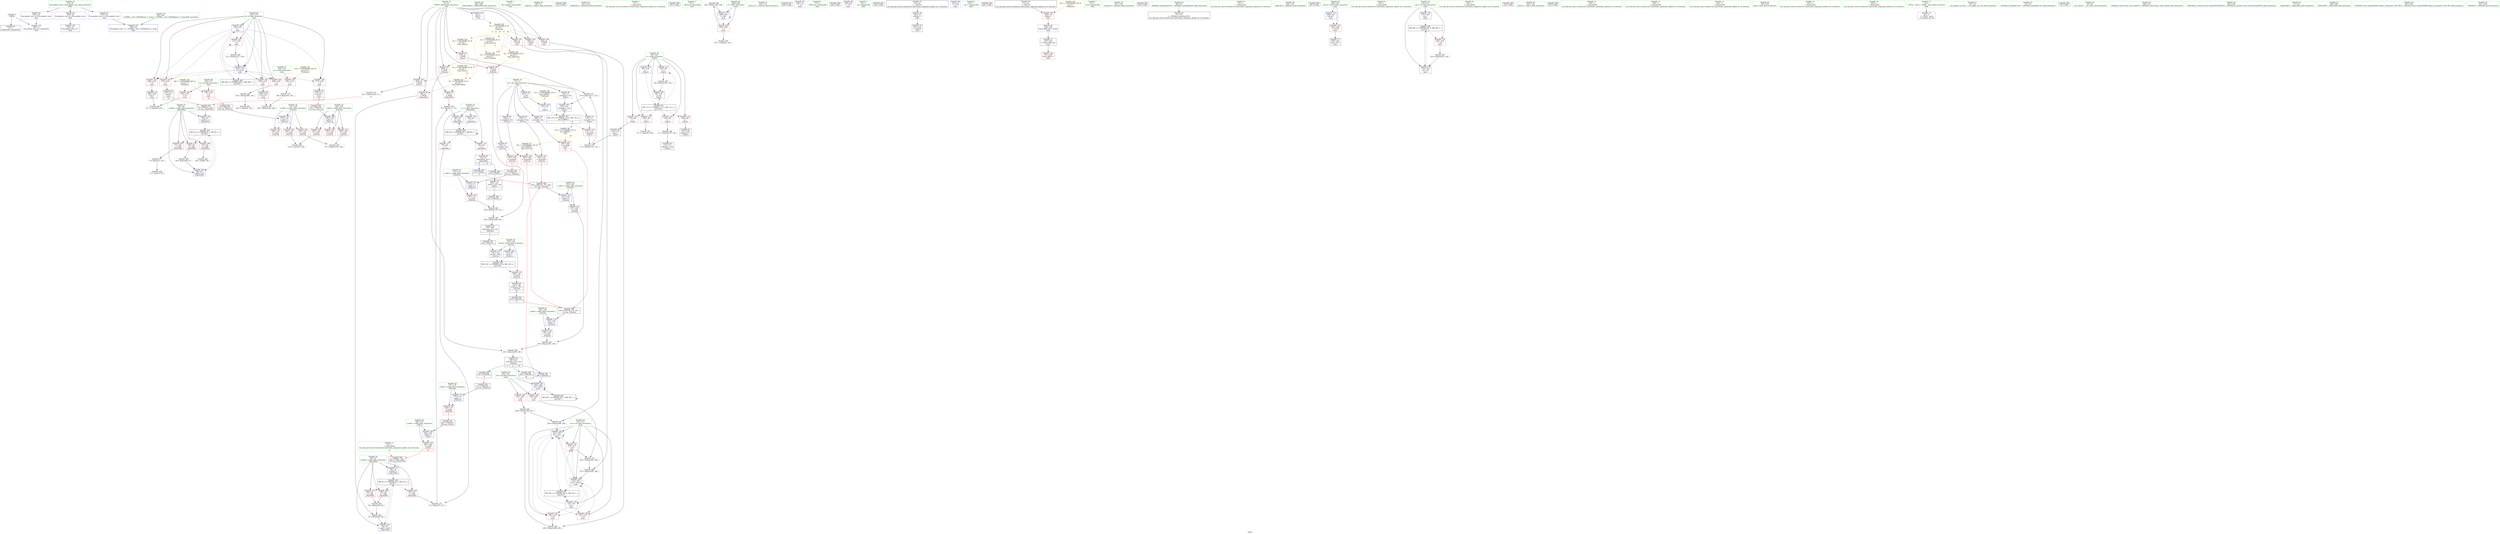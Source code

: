 digraph "SVFG" {
	label="SVFG";

	Node0x564c40348570 [shape=record,color=grey,label="{NodeID: 0\nNullPtr}"];
	Node0x564c40348570 -> Node0x564c40369c20[style=solid];
	Node0x564c40348570 -> Node0x564c4036fc20[style=solid];
	Node0x564c4036d6e0 [shape=record,color=grey,label="{NodeID: 277\n72 = Binary(71, 65, )\n}"];
	Node0x564c4036d6e0 -> Node0x564c4037a120[style=solid];
	Node0x564c40368cf0 [shape=record,color=red,label="{NodeID: 111\n75\<--60\n\<--y\n_Z4powMxx\n}"];
	Node0x564c40368cf0 -> Node0x564c4036d3e0[style=solid];
	Node0x564c40366f60 [shape=record,color=green,label="{NodeID: 28\n60\<--61\ny\<--y_field_insensitive\n_Z4powMxx\n}"];
	Node0x564c40366f60 -> Node0x564c40368cf0[style=solid];
	Node0x564c40366f60 -> Node0x564c40368dc0[style=solid];
	Node0x564c40366f60 -> Node0x564c4036fec0[style=solid];
	Node0x564c40366f60 -> Node0x564c4036ff90[style=solid];
	Node0x564c40371a90 [shape=record,color=black,label="{NodeID: 388\n181 = PHI(344, )\n}"];
	Node0x564c40371a90 -> Node0x564c403796a0[style=solid];
	Node0x564c4036edc0 [shape=record,color=red,label="{NodeID: 139\n281\<--214\n\<--n\nmain\n}"];
	Node0x564c4036edc0 -> Node0x564c4036cf60[style=solid];
	Node0x564c40369850 [shape=record,color=green,label="{NodeID: 56\n263\<--264\n_ZNSirsERx\<--_ZNSirsERx_field_insensitive\n}"];
	Node0x564c40370540 [shape=record,color=blue,label="{NodeID: 167\n137\<--133\nn.addr\<--n\n_Z3nCrxx\n}"];
	Node0x564c40370540 -> Node0x564c4036de50[style=dashed];
	Node0x564c40370540 -> Node0x564c4036df20[style=dashed];
	Node0x564c40370540 -> Node0x564c4036dff0[style=dashed];
	Node0x564c4036b060 [shape=record,color=purple,label="{NodeID: 84\n153\<--11\narrayidx1\<--fac\n_Z3nCrxx\n}"];
	Node0x564c4036b060 -> Node0x564c4036e400[style=solid];
	Node0x564c403484d0 [shape=record,color=green,label="{NodeID: 1\n7\<--1\n__dso_handle\<--dummyObj\nGlob }"];
	Node0x564c4036d860 [shape=record,color=grey,label="{NodeID: 278\n157 = Binary(155, 156, )\n}"];
	Node0x564c40368dc0 [shape=record,color=red,label="{NodeID: 112\n94\<--60\n\<--y\n_Z4powMxx\n}"];
	Node0x564c40368dc0 -> Node0x564c4036a020[style=solid];
	Node0x564c40367030 [shape=record,color=green,label="{NodeID: 29\n96\<--97\n_Z3prev\<--_Z3prev_field_insensitive\n}"];
	Node0x564c40371bd0 [shape=record,color=black,label="{NodeID: 389\n224 = PHI()\n}"];
	Node0x564c40388220 [shape=record,color=black,label="{NodeID: 306\nMR_16V_3 = PHI(MR_16V_4, MR_16V_2, )\npts\{136 \}\n}"];
	Node0x564c40388220 -> Node0x564c4036dd80[style=dashed];
	Node0x564c4036ee90 [shape=record,color=red,label="{NodeID: 140\n270\<--216\n\<--m\nmain\n}"];
	Node0x564c4036ee90 -> Node0x564c40379ca0[style=solid];
	Node0x564c40369950 [shape=record,color=green,label="{NodeID: 57\n317\<--318\n_ZNSolsEx\<--_ZNSolsEx_field_insensitive\n}"];
	Node0x564c40370610 [shape=record,color=blue,label="{NodeID: 168\n139\<--134\nr.addr\<--r\n_Z3nCrxx\n}"];
	Node0x564c40370610 -> Node0x564c4036e0c0[style=dashed];
	Node0x564c40370610 -> Node0x564c4036e190[style=dashed];
	Node0x564c40370610 -> Node0x564c4036e260[style=dashed];
	Node0x564c4036b130 [shape=record,color=purple,label="{NodeID: 85\n158\<--11\narrayidx2\<--fac\n_Z3nCrxx\n}"];
	Node0x564c4036b130 -> Node0x564c4036e4d0[style=solid];
	Node0x564c403652f0 [shape=record,color=green,label="{NodeID: 2\n9\<--1\n\<--dummyObj\nCan only get source location for instruction, argument, global var or function.}"];
	Node0x564c4036d9e0 [shape=record,color=grey,label="{NodeID: 279\n117 = Binary(114, 116, )\n}"];
	Node0x564c4036d9e0 -> Node0x564c4036cde0[style=solid];
	Node0x564c40368e90 [shape=record,color=red,label="{NodeID: 113\n106\<--99\n\<--i\n_Z3prev\n}"];
	Node0x564c40368e90 -> Node0x564c4037a420[style=solid];
	Node0x564c40367130 [shape=record,color=green,label="{NodeID: 30\n99\<--100\ni\<--i_field_insensitive\n_Z3prev\n}"];
	Node0x564c40367130 -> Node0x564c40368e90[style=solid];
	Node0x564c40367130 -> Node0x564c40368f60[style=solid];
	Node0x564c40367130 -> Node0x564c40369030[style=solid];
	Node0x564c40367130 -> Node0x564c4036db10[style=solid];
	Node0x564c40367130 -> Node0x564c4036dbe0[style=solid];
	Node0x564c40367130 -> Node0x564c403702d0[style=solid];
	Node0x564c40367130 -> Node0x564c40370470[style=solid];
	Node0x564c40371ca0 [shape=record,color=black,label="{NodeID: 390\n234 = PHI()\n}"];
	Node0x564c4036ef60 [shape=record,color=red,label="{NodeID: 141\n276\<--216\n\<--m\nmain\n|{<s0>16}}"];
	Node0x564c4036ef60:s0 -> Node0x564c40372c10[style=solid,color=red];
	Node0x564c40369a50 [shape=record,color=green,label="{NodeID: 58\n346\<--347\nx.addr\<--x.addr_field_insensitive\n_Z3invx\n}"];
	Node0x564c40369a50 -> Node0x564c4036f850[style=solid];
	Node0x564c40369a50 -> Node0x564c403713e0[style=solid];
	Node0x564c4038b700 [shape=record,color=yellow,style=double,label="{NodeID: 335\n13V_1 = ENCHI(MR_13V_0)\npts\{130000 \}\nFun[main]|{<s0>8}}"];
	Node0x564c4038b700:s0 -> Node0x564c40370200[style=dashed,color=red];
	Node0x564c403706e0 [shape=record,color=blue,label="{NodeID: 169\n135\<--69\nretval\<--\n_Z3nCrxx\n}"];
	Node0x564c403706e0 -> Node0x564c40388220[style=dashed];
	Node0x564c4036b200 [shape=record,color=purple,label="{NodeID: 86\n286\<--11\narrayidx\<--fac\nmain\n}"];
	Node0x564c4036b200 -> Node0x564c4036f780[style=solid];
	Node0x564c40365380 [shape=record,color=green,label="{NodeID: 3\n14\<--1\n_ZSt3cin\<--dummyObj\nGlob }"];
	Node0x564c403793a0 [shape=record,color=grey,label="{NodeID: 280\n244 = Binary(243, 245, )\n}"];
	Node0x564c403793a0 -> Node0x564c40370d60[style=solid];
	Node0x564c40368f60 [shape=record,color=red,label="{NodeID: 114\n110\<--99\n\<--i\n_Z3prev\n}"];
	Node0x564c40368f60 -> Node0x564c403799a0[style=solid];
	Node0x564c40367200 [shape=record,color=green,label="{NodeID: 31\n130\<--131\n_Z3nCrxx\<--_Z3nCrxx_field_insensitive\n}"];
	Node0x564c40371d70 [shape=record,color=black,label="{NodeID: 391\n238 = PHI()\n}"];
	Node0x564c4036f030 [shape=record,color=red,label="{NodeID: 142\n268\<--218\n\<--k\nmain\n}"];
	Node0x564c4036f030 -> Node0x564c4036a770[style=solid];
	Node0x564c40369b20 [shape=record,color=green,label="{NodeID: 59\n26\<--354\n_GLOBAL__sub_I_MathManiac_2_0.cpp\<--_GLOBAL__sub_I_MathManiac_2_0.cpp_field_insensitive\n}"];
	Node0x564c40369b20 -> Node0x564c4036fb20[style=solid];
	Node0x564c4038b7e0 [shape=record,color=yellow,style=double,label="{NodeID: 336\n2V_1 = ENCHI(MR_2V_0)\npts\{10 \}\nFun[_Z3mulxx]}"];
	Node0x564c4038b7e0 -> Node0x564c40368330[style=dashed];
	Node0x564c403707b0 [shape=record,color=blue,label="{NodeID: 170\n135\<--163\nretval\<--call3\n_Z3nCrxx\n}"];
	Node0x564c403707b0 -> Node0x564c40388220[style=dashed];
	Node0x564c4036b2d0 [shape=record,color=purple,label="{NodeID: 87\n249\<--18\n\<--.str\nmain\n}"];
	Node0x564c40365be0 [shape=record,color=green,label="{NodeID: 4\n17\<--1\n_ZSt4cout\<--dummyObj\nGlob }"];
	Node0x564c40379520 [shape=record,color=grey,label="{NodeID: 281\n87 = Binary(85, 86, )\n}"];
	Node0x564c40379520 -> Node0x564c40370060[style=solid];
	Node0x564c40369030 [shape=record,color=red,label="{NodeID: 115\n115\<--99\n\<--i\n_Z3prev\n}"];
	Node0x564c40369030 -> Node0x564c4036a1c0[style=solid];
	Node0x564c40367300 [shape=record,color=green,label="{NodeID: 32\n135\<--136\nretval\<--retval_field_insensitive\n_Z3nCrxx\n}"];
	Node0x564c40367300 -> Node0x564c4036dd80[style=solid];
	Node0x564c40367300 -> Node0x564c403706e0[style=solid];
	Node0x564c40367300 -> Node0x564c403707b0[style=solid];
	Node0x564c40371e40 [shape=record,color=black,label="{NodeID: 392\n250 = PHI()\n}"];
	Node0x564c40389740 [shape=record,color=yellow,style=double,label="{NodeID: 309\n2V_1 = ENCHI(MR_2V_0)\npts\{10 \}\nFun[_Z3invx]|{|<s1>21}}"];
	Node0x564c40389740 -> Node0x564c40368670[style=dashed];
	Node0x564c40389740:s1 -> Node0x564c4038aa60[style=dashed,color=red];
	Node0x564c4036f100 [shape=record,color=red,label="{NodeID: 143\n273\<--218\n\<--k\nmain\n}"];
	Node0x564c4036f100 -> Node0x564c4036a840[style=solid];
	Node0x564c40369c20 [shape=record,color=black,label="{NodeID: 60\n2\<--3\ndummyVal\<--dummyVal\n}"];
	Node0x564c40370880 [shape=record,color=blue,label="{NodeID: 171\n173\<--171\nx.addr\<--x\n_Z4divdxx\n}"];
	Node0x564c40370880 -> Node0x564c4036e5a0[style=dashed];
	Node0x564c4036b3a0 [shape=record,color=purple,label="{NodeID: 88\n259\<--20\n\<--.str.1\nmain\n}"];
	Node0x564c40365c70 [shape=record,color=green,label="{NodeID: 5\n18\<--1\n.str\<--dummyObj\nGlob }"];
	Node0x564c403796a0 [shape=record,color=grey,label="{NodeID: 282\n184 = Binary(179, 181, )\n}"];
	Node0x564c403796a0 -> Node0x564c40379820[style=solid];
	Node0x564c4036db10 [shape=record,color=red,label="{NodeID: 116\n120\<--99\n\<--i\n_Z3prev\n}"];
	Node0x564c4036db10 -> Node0x564c4036a290[style=solid];
	Node0x564c403673d0 [shape=record,color=green,label="{NodeID: 33\n137\<--138\nn.addr\<--n.addr_field_insensitive\n_Z3nCrxx\n}"];
	Node0x564c403673d0 -> Node0x564c4036de50[style=solid];
	Node0x564c403673d0 -> Node0x564c4036df20[style=solid];
	Node0x564c403673d0 -> Node0x564c4036dff0[style=solid];
	Node0x564c403673d0 -> Node0x564c40370540[style=solid];
	Node0x564c40371f40 [shape=record,color=black,label="{NodeID: 393\n256 = PHI()\n}"];
	Node0x564c40389820 [shape=record,color=yellow,style=double,label="{NodeID: 310\n2V_1 = ENCHI(MR_2V_0)\npts\{10 \}\nFun[_Z4divdxx]|{|<s1>5}}"];
	Node0x564c40389820 -> Node0x564c40368260[style=dashed];
	Node0x564c40389820:s1 -> Node0x564c40389740[style=dashed,color=red];
	Node0x564c4036f1d0 [shape=record,color=red,label="{NodeID: 144\n277\<--218\n\<--k\nmain\n}"];
	Node0x564c4036f1d0 -> Node0x564c4036a910[style=solid];
	Node0x564c40369d20 [shape=record,color=black,label="{NodeID: 61\n15\<--14\n\<--_ZSt3cin\nCan only get source location for instruction, argument, global var or function.}"];
	Node0x564c40369d20 -> Node0x564c4036b910[style=solid];
	Node0x564c40370950 [shape=record,color=blue,label="{NodeID: 172\n175\<--172\ny.addr\<--y\n_Z4divdxx\n}"];
	Node0x564c40370950 -> Node0x564c4036e670[style=dashed];
	Node0x564c4036b470 [shape=record,color=purple,label="{NodeID: 89\n319\<--22\n\<--.str.2\nmain\n}"];
	Node0x564c40365d00 [shape=record,color=green,label="{NodeID: 6\n20\<--1\n.str.1\<--dummyObj\nGlob }"];
	Node0x564c40379820 [shape=record,color=grey,label="{NodeID: 283\n186 = Binary(184, 185, )\n}"];
	Node0x564c40379820 -> Node0x564c4036a430[style=solid];
	Node0x564c4036dbe0 [shape=record,color=red,label="{NodeID: 117\n125\<--99\n\<--i\n_Z3prev\n}"];
	Node0x564c4036dbe0 -> Node0x564c40376d10[style=solid];
	Node0x564c403674a0 [shape=record,color=green,label="{NodeID: 34\n139\<--140\nr.addr\<--r.addr_field_insensitive\n_Z3nCrxx\n}"];
	Node0x564c403674a0 -> Node0x564c4036e0c0[style=solid];
	Node0x564c403674a0 -> Node0x564c4036e190[style=solid];
	Node0x564c403674a0 -> Node0x564c4036e260[style=solid];
	Node0x564c403674a0 -> Node0x564c40370610[style=solid];
	Node0x564c40372040 [shape=record,color=black,label="{NodeID: 394\n260 = PHI()\n}"];
	Node0x564c4036f2a0 [shape=record,color=red,label="{NodeID: 145\n283\<--218\n\<--k\nmain\n}"];
	Node0x564c4036f2a0 -> Node0x564c4036a9e0[style=solid];
	Node0x564c40369e20 [shape=record,color=black,label="{NodeID: 62\n16\<--14\n\<--_ZSt3cin\nCan only get source location for instruction, argument, global var or function.}"];
	Node0x564c40369e20 -> Node0x564c40368740[style=solid];
	Node0x564c40370a20 [shape=record,color=blue,label="{NodeID: 173\n191\<--189\nx.addr\<--x\n_Z3mulxx\n}"];
	Node0x564c40370a20 -> Node0x564c4036e740[style=dashed];
	Node0x564c4036b540 [shape=record,color=purple,label="{NodeID: 90\n358\<--24\nllvm.global_ctors_0\<--llvm.global_ctors\nGlob }"];
	Node0x564c4036b540 -> Node0x564c4036fa20[style=solid];
	Node0x564c40365d90 [shape=record,color=green,label="{NodeID: 7\n22\<--1\n.str.2\<--dummyObj\nGlob }"];
	Node0x564c403799a0 [shape=record,color=grey,label="{NodeID: 284\n111 = Binary(110, 104, )\n}"];
	Node0x564c403799a0 -> Node0x564c4036a0f0[style=solid];
	Node0x564c4036dcb0 [shape=record,color=red,label="{NodeID: 118\n114\<--113\n\<--arrayidx\n_Z3prev\n}"];
	Node0x564c4036dcb0 -> Node0x564c4036d9e0[style=solid];
	Node0x564c40367570 [shape=record,color=green,label="{NodeID: 35\n161\<--162\n_Z3mulxx\<--_Z3mulxx_field_insensitive\n}"];
	Node0x564c40372110 [shape=record,color=black,label="{NodeID: 395\n262 = PHI()\n}"];
	Node0x564c4036f370 [shape=record,color=red,label="{NodeID: 146\n290\<--218\n\<--k\nmain\n}"];
	Node0x564c4036f370 -> Node0x564c40376290[style=solid];
	Node0x564c40369f20 [shape=record,color=black,label="{NodeID: 63\n37\<--38\n\<--_ZNSt8ios_base4InitD1Ev\nCan only get source location for instruction, argument, global var or function.}"];
	Node0x564c40370af0 [shape=record,color=blue,label="{NodeID: 174\n193\<--190\ny.addr\<--y\n_Z3mulxx\n}"];
	Node0x564c40370af0 -> Node0x564c4036e810[style=dashed];
	Node0x564c4036b640 [shape=record,color=purple,label="{NodeID: 91\n359\<--24\nllvm.global_ctors_1\<--llvm.global_ctors\nGlob }"];
	Node0x564c4036b640 -> Node0x564c4036fb20[style=solid];
	Node0x564c40365e20 [shape=record,color=green,label="{NodeID: 8\n25\<--1\n\<--dummyObj\nCan only get source location for instruction, argument, global var or function.}"];
	Node0x564c40379b20 [shape=record,color=grey,label="{NodeID: 285\n292 = cmp(291, 223, )\n}"];
	Node0x564c4036dd80 [shape=record,color=red,label="{NodeID: 119\n168\<--135\n\<--retval\n_Z3nCrxx\n}"];
	Node0x564c4036dd80 -> Node0x564c4036a360[style=solid];
	Node0x564c40367670 [shape=record,color=green,label="{NodeID: 36\n164\<--165\n_Z4divdxx\<--_Z4divdxx_field_insensitive\n}"];
	Node0x564c40372240 [shape=record,color=black,label="{NodeID: 396\n265 = PHI()\n}"];
	Node0x564c4038a300 [shape=record,color=yellow,style=double,label="{NodeID: 313\n2V_1 = ENCHI(MR_2V_0)\npts\{10 \}\nFun[_Z3nCrxx]|{<s0>3|<s1>4}}"];
	Node0x564c4038a300:s0 -> Node0x564c4038b7e0[style=dashed,color=red];
	Node0x564c4038a300:s1 -> Node0x564c40389820[style=dashed,color=red];
	Node0x564c4036f440 [shape=record,color=red,label="{NodeID: 147\n311\<--218\n\<--k\nmain\n}"];
	Node0x564c4036f440 -> Node0x564c40377190[style=solid];
	Node0x564c4036a020 [shape=record,color=black,label="{NodeID: 64\n53\<--94\n_Z4powMxx_ret\<--\n_Z4powMxx\n|{<s0>15|<s1>21}}"];
	Node0x564c4036a020:s0 -> Node0x564c4039d1f0[style=solid,color=blue];
	Node0x564c4036a020:s1 -> Node0x564c403726b0[style=solid,color=blue];
	Node0x564c40376290 [shape=record,color=grey,label="{NodeID: 258\n291 = Binary(290, 104, )\n}"];
	Node0x564c40376290 -> Node0x564c40379b20[style=solid];
	Node0x564c40370bc0 [shape=record,color=blue,label="{NodeID: 175\n206\<--223\nretval\<--\nmain\n}"];
	Node0x564c40370bc0 -> Node0x564c4036e8e0[style=dashed];
	Node0x564c4036b740 [shape=record,color=purple,label="{NodeID: 92\n360\<--24\nllvm.global_ctors_2\<--llvm.global_ctors\nGlob }"];
	Node0x564c4036b740 -> Node0x564c4036fc20[style=solid];
	Node0x564c40365eb0 [shape=record,color=green,label="{NodeID: 9\n65\<--1\n\<--dummyObj\nCan only get source location for instruction, argument, global var or function.}"];
	Node0x564c40379ca0 [shape=record,color=grey,label="{NodeID: 286\n271 = cmp(269, 270, )\n}"];
	Node0x564c4036de50 [shape=record,color=red,label="{NodeID: 120\n144\<--137\n\<--n.addr\n_Z3nCrxx\n}"];
	Node0x564c4036de50 -> Node0x564c40379fa0[style=solid];
	Node0x564c40367770 [shape=record,color=green,label="{NodeID: 37\n173\<--174\nx.addr\<--x.addr_field_insensitive\n_Z4divdxx\n}"];
	Node0x564c40367770 -> Node0x564c4036e5a0[style=solid];
	Node0x564c40367770 -> Node0x564c40370880[style=solid];
	Node0x564c40372310 [shape=record,color=black,label="{NodeID: 397\n288 = PHI(188, )\n}"];
	Node0x564c40372310 -> Node0x564c403710a0[style=solid];
	Node0x564c4036f510 [shape=record,color=red,label="{NodeID: 148\n297\<--220\n\<--val\nmain\n}"];
	Node0x564c4036f510 -> Node0x564c40376890[style=solid];
	Node0x564c4036a0f0 [shape=record,color=black,label="{NodeID: 65\n112\<--111\nidxprom\<--sub\n_Z3prev\n}"];
	Node0x564c40376410 [shape=record,color=grey,label="{NodeID: 259\n201 = Binary(199, 200, )\n}"];
	Node0x564c40376410 -> Node0x564c4036a500[style=solid];
	Node0x564c40370c90 [shape=record,color=blue,label="{NodeID: 176\n210\<--104\ncas\<--\nmain\n}"];
	Node0x564c40370c90 -> Node0x564c40385020[style=dashed];
	Node0x564c4036b840 [shape=record,color=purple,label="{NodeID: 93\n229\<--228\nvbase.offset.ptr\<--vtable\nmain\n}"];
	Node0x564c4036b840 -> Node0x564c4036a5d0[style=solid];
	Node0x564c40365f40 [shape=record,color=green,label="{NodeID: 10\n69\<--1\n\<--dummyObj\nCan only get source location for instruction, argument, global var or function.}"];
	Node0x564c40379e20 [shape=record,color=grey,label="{NodeID: 287\n247 = cmp(243, 223, )\n}"];
	Node0x564c4036df20 [shape=record,color=red,label="{NodeID: 121\n149\<--137\n\<--n.addr\n_Z3nCrxx\n}"];
	Node0x564c40367840 [shape=record,color=green,label="{NodeID: 38\n175\<--176\ny.addr\<--y.addr_field_insensitive\n_Z4divdxx\n}"];
	Node0x564c40367840 -> Node0x564c4036e670[style=solid];
	Node0x564c40367840 -> Node0x564c40370950[style=solid];
	Node0x564c40372510 [shape=record,color=black,label="{NodeID: 398\n316 = PHI()\n}"];
	Node0x564c4036f5e0 [shape=record,color=red,label="{NodeID: 149\n304\<--220\n\<--val\nmain\n}"];
	Node0x564c4036f5e0 -> Node0x564c4036cc60[style=solid];
	Node0x564c4036a1c0 [shape=record,color=black,label="{NodeID: 66\n116\<--115\nconv\<--\n_Z3prev\n}"];
	Node0x564c4036a1c0 -> Node0x564c4036d9e0[style=solid];
	Node0x564c40376590 [shape=record,color=grey,label="{NodeID: 260\n296 = Binary(294, 295, )\n}"];
	Node0x564c40376590 -> Node0x564c40376890[style=solid];
	Node0x564c40370d60 [shape=record,color=blue,label="{NodeID: 177\n208\<--244\nt\<--dec\nmain\n}"];
	Node0x564c40370d60 -> Node0x564c4036e9b0[style=dashed];
	Node0x564c40370d60 -> Node0x564c40370d60[style=dashed];
	Node0x564c4036b910 [shape=record,color=purple,label="{NodeID: 94\n232\<--15\nadd.ptr\<--\nmain\n}"];
	Node0x564c4036b910 -> Node0x564c4036a6a0[style=solid];
	Node0x564c40365fd0 [shape=record,color=green,label="{NodeID: 11\n91\<--1\n\<--dummyObj\nCan only get source location for instruction, argument, global var or function.|{<s0>15}}"];
	Node0x564c40365fd0:s0 -> Node0x564c40372e90[style=solid,color=red];
	Node0x564c40379fa0 [shape=record,color=grey,label="{NodeID: 288\n145 = cmp(143, 144, )\n}"];
	Node0x564c4036dff0 [shape=record,color=red,label="{NodeID: 122\n155\<--137\n\<--n.addr\n_Z3nCrxx\n}"];
	Node0x564c4036dff0 -> Node0x564c4036d860[style=solid];
	Node0x564c40367910 [shape=record,color=green,label="{NodeID: 39\n182\<--183\n_Z3invx\<--_Z3invx_field_insensitive\n}"];
	Node0x564c403725e0 [shape=record,color=black,label="{NodeID: 399\n320 = PHI()\n}"];
	Node0x564c4036f6b0 [shape=record,color=red,label="{NodeID: 150\n231\<--230\nvbase.offset\<--\nmain\n}"];
	Node0x564c4036a290 [shape=record,color=black,label="{NodeID: 67\n121\<--120\nidxprom1\<--\n_Z3prev\n}"];
	Node0x564c40376710 [shape=record,color=grey,label="{NodeID: 261\n199 = Binary(197, 198, )\n}"];
	Node0x564c40376710 -> Node0x564c40376410[style=solid];
	Node0x564c40370e30 [shape=record,color=blue,label="{NodeID: 178\n210\<--254\ncas\<--inc\nmain\n}"];
	Node0x564c40370e30 -> Node0x564c40385020[style=dashed];
	Node0x564c4036b9e0 [shape=record,color=red,label="{NodeID: 95\n78\<--8\n\<--MOD\n_Z4powMxx\n}"];
	Node0x564c4036b9e0 -> Node0x564c4036d560[style=solid];
	Node0x564c40366060 [shape=record,color=green,label="{NodeID: 12\n104\<--1\n\<--dummyObj\nCan only get source location for instruction, argument, global var or function.}"];
	Node0x564c4037a120 [shape=record,color=grey,label="{NodeID: 289\n73 = cmp(72, 69, )\n}"];
	Node0x564c4036e0c0 [shape=record,color=red,label="{NodeID: 123\n143\<--139\n\<--r.addr\n_Z3nCrxx\n}"];
	Node0x564c4036e0c0 -> Node0x564c40379fa0[style=solid];
	Node0x564c40367a10 [shape=record,color=green,label="{NodeID: 40\n191\<--192\nx.addr\<--x.addr_field_insensitive\n_Z3mulxx\n}"];
	Node0x564c40367a10 -> Node0x564c4036e740[style=solid];
	Node0x564c40367a10 -> Node0x564c40370a20[style=solid];
	Node0x564c403726b0 [shape=record,color=black,label="{NodeID: 400\n352 = PHI(53, )\n}"];
	Node0x564c403726b0 -> Node0x564c4036ab80[style=solid];
	Node0x564c4038a6b0 [shape=record,color=yellow,style=double,label="{NodeID: 317\n13V_1 = ENCHI(MR_13V_0)\npts\{130000 \}\nFun[_Z3nCrxx]}"];
	Node0x564c4038a6b0 -> Node0x564c4036e330[style=dashed];
	Node0x564c4038a6b0 -> Node0x564c4036e400[style=dashed];
	Node0x564c4038a6b0 -> Node0x564c4036e4d0[style=dashed];
	Node0x564c4036f780 [shape=record,color=red,label="{NodeID: 151\n287\<--286\n\<--arrayidx\nmain\n|{<s0>18}}"];
	Node0x564c4036f780:s0 -> Node0x564c40373470[style=solid,color=red];
	Node0x564c4036a360 [shape=record,color=black,label="{NodeID: 68\n132\<--168\n_Z3nCrxx_ret\<--\n_Z3nCrxx\n|{<s0>16}}"];
	Node0x564c4036a360:s0 -> Node0x564c4039d3e0[style=solid,color=blue];
	Node0x564c40376890 [shape=record,color=grey,label="{NodeID: 262\n298 = Binary(296, 297, )\n}"];
	Node0x564c40376890 -> Node0x564c40376a10[style=solid];
	Node0x564c40370f00 [shape=record,color=blue,label="{NodeID: 179\n212\<--69\nres\<--\nmain\n}"];
	Node0x564c40370f00 -> Node0x564c4036eb50[style=dashed];
	Node0x564c40370f00 -> Node0x564c4036ec20[style=dashed];
	Node0x564c40370f00 -> Node0x564c4036ecf0[style=dashed];
	Node0x564c40370f00 -> Node0x564c40371170[style=dashed];
	Node0x564c40370f00 -> Node0x564c40371240[style=dashed];
	Node0x564c40370f00 -> Node0x564c40385520[style=dashed];
	Node0x564c403680c0 [shape=record,color=red,label="{NodeID: 96\n86\<--8\n\<--MOD\n_Z4powMxx\n}"];
	Node0x564c403680c0 -> Node0x564c40379520[style=solid];
	Node0x564c403660f0 [shape=record,color=green,label="{NodeID: 13\n108\<--1\n\<--dummyObj\nCan only get source location for instruction, argument, global var or function.}"];
	Node0x564c4037a2a0 [shape=record,color=grey,label="{NodeID: 290\n68 = cmp(67, 69, )\n}"];
	Node0x564c4036e190 [shape=record,color=red,label="{NodeID: 124\n152\<--139\n\<--r.addr\n_Z3nCrxx\n}"];
	Node0x564c40367ae0 [shape=record,color=green,label="{NodeID: 41\n193\<--194\ny.addr\<--y.addr_field_insensitive\n_Z3mulxx\n}"];
	Node0x564c40367ae0 -> Node0x564c4036e810[style=solid];
	Node0x564c40367ae0 -> Node0x564c40370af0[style=solid];
	Node0x564c40372850 [shape=record,color=black,label="{NodeID: 401\n345 = PHI(180, )\n0th arg _Z3invx }"];
	Node0x564c40372850 -> Node0x564c403713e0[style=solid];
	Node0x564c4038a790 [shape=record,color=yellow,style=double,label="{NodeID: 318\n2V_1 = ENCHI(MR_2V_0)\npts\{10 \}\nFun[_Z3prev]}"];
	Node0x564c4038a790 -> Node0x564c40368190[style=dashed];
	Node0x564c4036f850 [shape=record,color=red,label="{NodeID: 152\n349\<--346\n\<--x.addr\n_Z3invx\n|{<s0>21}}"];
	Node0x564c4036f850:s0 -> Node0x564c40372e90[style=solid,color=red];
	Node0x564c4036a430 [shape=record,color=black,label="{NodeID: 69\n170\<--186\n_Z4divdxx_ret\<--rem\n_Z4divdxx\n|{<s0>4}}"];
	Node0x564c4036a430:s0 -> Node0x564c40371950[style=solid,color=blue];
	Node0x564c40376a10 [shape=record,color=grey,label="{NodeID: 263\n300 = Binary(298, 299, )\n}"];
	Node0x564c40376a10 -> Node0x564c40371170[style=solid];
	Node0x564c40370fd0 [shape=record,color=blue,label="{NodeID: 180\n218\<--223\nk\<--\nmain\n}"];
	Node0x564c40370fd0 -> Node0x564c4036f030[style=dashed];
	Node0x564c40370fd0 -> Node0x564c4036f100[style=dashed];
	Node0x564c40370fd0 -> Node0x564c4036f1d0[style=dashed];
	Node0x564c40370fd0 -> Node0x564c4036f2a0[style=dashed];
	Node0x564c40370fd0 -> Node0x564c4036f370[style=dashed];
	Node0x564c40370fd0 -> Node0x564c4036f440[style=dashed];
	Node0x564c40370fd0 -> Node0x564c40371310[style=dashed];
	Node0x564c40370fd0 -> Node0x564c40385a20[style=dashed];
	Node0x564c40368190 [shape=record,color=red,label="{NodeID: 97\n118\<--8\n\<--MOD\n_Z3prev\n}"];
	Node0x564c40368190 -> Node0x564c4036cde0[style=solid];
	Node0x564c403661c0 [shape=record,color=green,label="{NodeID: 14\n223\<--1\n\<--dummyObj\nCan only get source location for instruction, argument, global var or function.}"];
	Node0x564c4037a420 [shape=record,color=grey,label="{NodeID: 291\n107 = cmp(106, 108, )\n}"];
	Node0x564c4036e260 [shape=record,color=red,label="{NodeID: 125\n156\<--139\n\<--r.addr\n_Z3nCrxx\n}"];
	Node0x564c4036e260 -> Node0x564c4036d860[style=solid];
	Node0x564c40367bb0 [shape=record,color=green,label="{NodeID: 42\n203\<--204\nmain\<--main_field_insensitive\n}"];
	Node0x564c40372990 [shape=record,color=black,label="{NodeID: 402\n171 = PHI(151, )\n0th arg _Z4divdxx }"];
	Node0x564c40372990 -> Node0x564c40370880[style=solid];
	Node0x564c4036f920 [shape=record,color=blue,label="{NodeID: 153\n8\<--9\nMOD\<--\nGlob }"];
	Node0x564c4036f920 -> Node0x564c4038af20[style=dashed];
	Node0x564c4036a500 [shape=record,color=black,label="{NodeID: 70\n188\<--201\n_Z3mulxx_ret\<--rem\n_Z3mulxx\n|{<s0>3|<s1>17|<s2>18}}"];
	Node0x564c4036a500:s0 -> Node0x564c4039d620[style=solid,color=blue];
	Node0x564c4036a500:s1 -> Node0x564c4039d4e0[style=solid,color=blue];
	Node0x564c4036a500:s2 -> Node0x564c40372310[style=solid,color=blue];
	Node0x564c40376b90 [shape=record,color=grey,label="{NodeID: 264\n85 = Binary(83, 84, )\n}"];
	Node0x564c40376b90 -> Node0x564c40379520[style=solid];
	Node0x564c403710a0 [shape=record,color=blue,label="{NodeID: 181\n220\<--288\nval\<--call14\nmain\n}"];
	Node0x564c403710a0 -> Node0x564c4036f510[style=dashed];
	Node0x564c403710a0 -> Node0x564c4036f5e0[style=dashed];
	Node0x564c403710a0 -> Node0x564c403710a0[style=dashed];
	Node0x564c403710a0 -> Node0x564c40385f20[style=dashed];
	Node0x564c40368260 [shape=record,color=red,label="{NodeID: 98\n185\<--8\n\<--MOD\n_Z4divdxx\n}"];
	Node0x564c40368260 -> Node0x564c40379820[style=solid];
	Node0x564c403662c0 [shape=record,color=green,label="{NodeID: 15\n225\<--1\n\<--dummyObj\nCan only get source location for instruction, argument, global var or function.}"];
	Node0x564c40383c20 [shape=record,color=black,label="{NodeID: 292\nMR_4V_3 = PHI(MR_4V_4, MR_4V_2, )\npts\{57 \}\n}"];
	Node0x564c40383c20 -> Node0x564c40368810[style=dashed];
	Node0x564c40383c20 -> Node0x564c403688e0[style=dashed];
	Node0x564c40383c20 -> Node0x564c403689b0[style=dashed];
	Node0x564c40383c20 -> Node0x564c40370060[style=dashed];
	Node0x564c4036e330 [shape=record,color=red,label="{NodeID: 126\n151\<--150\n\<--arrayidx\n_Z3nCrxx\n|{<s0>4}}"];
	Node0x564c4036e330:s0 -> Node0x564c40372990[style=solid,color=red];
	Node0x564c40367cb0 [shape=record,color=green,label="{NodeID: 43\n206\<--207\nretval\<--retval_field_insensitive\nmain\n}"];
	Node0x564c40367cb0 -> Node0x564c4036e8e0[style=solid];
	Node0x564c40367cb0 -> Node0x564c40370bc0[style=solid];
	Node0x564c40372ad0 [shape=record,color=black,label="{NodeID: 403\n172 = PHI(160, )\n1st arg _Z4divdxx }"];
	Node0x564c40372ad0 -> Node0x564c40370950[style=solid];
	Node0x564c4036fa20 [shape=record,color=blue,label="{NodeID: 154\n358\<--25\nllvm.global_ctors_0\<--\nGlob }"];
	Node0x564c4036a5d0 [shape=record,color=black,label="{NodeID: 71\n230\<--229\n\<--vbase.offset.ptr\nmain\n}"];
	Node0x564c4036a5d0 -> Node0x564c4036f6b0[style=solid];
	Node0x564c40376d10 [shape=record,color=grey,label="{NodeID: 265\n126 = Binary(125, 104, )\n}"];
	Node0x564c40376d10 -> Node0x564c40370470[style=solid];
	Node0x564c40371170 [shape=record,color=blue,label="{NodeID: 182\n212\<--300\nres\<--rem\nmain\n}"];
	Node0x564c40371170 -> Node0x564c4036eb50[style=dashed];
	Node0x564c40371170 -> Node0x564c4036ec20[style=dashed];
	Node0x564c40371170 -> Node0x564c4036ecf0[style=dashed];
	Node0x564c40371170 -> Node0x564c40371170[style=dashed];
	Node0x564c40371170 -> Node0x564c40371240[style=dashed];
	Node0x564c40371170 -> Node0x564c40385520[style=dashed];
	Node0x564c40368330 [shape=record,color=red,label="{NodeID: 99\n200\<--8\n\<--MOD\n_Z3mulxx\n}"];
	Node0x564c40368330 -> Node0x564c40376410[style=solid];
	Node0x564c403663c0 [shape=record,color=green,label="{NodeID: 16\n245\<--1\n\<--dummyObj\nCan only get source location for instruction, argument, global var or function.}"];
	Node0x564c40384120 [shape=record,color=black,label="{NodeID: 293\nMR_6V_3 = PHI(MR_6V_4, MR_6V_2, )\npts\{59 \}\n}"];
	Node0x564c40384120 -> Node0x564c40368a80[style=dashed];
	Node0x564c40384120 -> Node0x564c40368b50[style=dashed];
	Node0x564c40384120 -> Node0x564c40368c20[style=dashed];
	Node0x564c40384120 -> Node0x564c40370130[style=dashed];
	Node0x564c4036e400 [shape=record,color=red,label="{NodeID: 127\n154\<--153\n\<--arrayidx1\n_Z3nCrxx\n|{<s0>3}}"];
	Node0x564c4036e400:s0 -> Node0x564c40373220[style=solid,color=red];
	Node0x564c40367d80 [shape=record,color=green,label="{NodeID: 44\n208\<--209\nt\<--t_field_insensitive\nmain\n}"];
	Node0x564c40367d80 -> Node0x564c4036e9b0[style=solid];
	Node0x564c40367d80 -> Node0x564c40370d60[style=solid];
	Node0x564c40372c10 [shape=record,color=black,label="{NodeID: 404\n133 = PHI(276, )\n0th arg _Z3nCrxx }"];
	Node0x564c40372c10 -> Node0x564c40370540[style=solid];
	Node0x564c4038aa60 [shape=record,color=yellow,style=double,label="{NodeID: 321\n2V_1 = ENCHI(MR_2V_0)\npts\{10 \}\nFun[_Z4powMxx]}"];
	Node0x564c4038aa60 -> Node0x564c4036b9e0[style=dashed];
	Node0x564c4038aa60 -> Node0x564c403680c0[style=dashed];
	Node0x564c4036fb20 [shape=record,color=blue,label="{NodeID: 155\n359\<--26\nllvm.global_ctors_1\<--_GLOBAL__sub_I_MathManiac_2_0.cpp\nGlob }"];
	Node0x564c4036a6a0 [shape=record,color=black,label="{NodeID: 72\n233\<--232\n\<--add.ptr\nmain\n}"];
	Node0x564c40376e90 [shape=record,color=grey,label="{NodeID: 266\n307 = Binary(305, 306, )\n}"];
	Node0x564c40376e90 -> Node0x564c40371240[style=solid];
	Node0x564c40371240 [shape=record,color=blue,label="{NodeID: 183\n212\<--307\nres\<--rem18\nmain\n}"];
	Node0x564c40371240 -> Node0x564c4036eb50[style=dashed];
	Node0x564c40371240 -> Node0x564c4036ec20[style=dashed];
	Node0x564c40371240 -> Node0x564c4036ecf0[style=dashed];
	Node0x564c40371240 -> Node0x564c40371170[style=dashed];
	Node0x564c40371240 -> Node0x564c40371240[style=dashed];
	Node0x564c40371240 -> Node0x564c40385520[style=dashed];
	Node0x564c40368400 [shape=record,color=red,label="{NodeID: 100\n295\<--8\n\<--MOD\nmain\n}"];
	Node0x564c40368400 -> Node0x564c40376590[style=solid];
	Node0x564c403664c0 [shape=record,color=green,label="{NodeID: 17\n4\<--6\n_ZStL8__ioinit\<--_ZStL8__ioinit_field_insensitive\nGlob }"];
	Node0x564c403664c0 -> Node0x564c4036ac50[style=solid];
	Node0x564c40384620 [shape=record,color=black,label="{NodeID: 294\nMR_8V_3 = PHI(MR_8V_5, MR_8V_2, )\npts\{61 \}\n}"];
	Node0x564c40384620 -> Node0x564c40368cf0[style=dashed];
	Node0x564c40384620 -> Node0x564c40368dc0[style=dashed];
	Node0x564c40384620 -> Node0x564c4036ff90[style=dashed];
	Node0x564c40384620 -> Node0x564c40384620[style=dashed];
	Node0x564c4036e4d0 [shape=record,color=red,label="{NodeID: 128\n159\<--158\n\<--arrayidx2\n_Z3nCrxx\n|{<s0>3}}"];
	Node0x564c4036e4d0:s0 -> Node0x564c40373470[style=solid,color=red];
	Node0x564c40367e50 [shape=record,color=green,label="{NodeID: 45\n210\<--211\ncas\<--cas_field_insensitive\nmain\n}"];
	Node0x564c40367e50 -> Node0x564c4036ea80[style=solid];
	Node0x564c40367e50 -> Node0x564c40370c90[style=solid];
	Node0x564c40367e50 -> Node0x564c40370e30[style=solid];
	Node0x564c40372d50 [shape=record,color=black,label="{NodeID: 405\n134 = PHI(278, )\n1st arg _Z3nCrxx }"];
	Node0x564c40372d50 -> Node0x564c40370610[style=solid];
	Node0x564c4036fc20 [shape=record,color=blue, style = dotted,label="{NodeID: 156\n360\<--3\nllvm.global_ctors_2\<--dummyVal\nGlob }"];
	Node0x564c4036a770 [shape=record,color=black,label="{NodeID: 73\n269\<--268\nconv\<--\nmain\n}"];
	Node0x564c4036a770 -> Node0x564c40379ca0[style=solid];
	Node0x564c40377010 [shape=record,color=grey,label="{NodeID: 267\n254 = Binary(253, 104, )\n}"];
	Node0x564c40377010 -> Node0x564c40370e30[style=solid];
	Node0x564c40371310 [shape=record,color=blue,label="{NodeID: 184\n218\<--312\nk\<--inc19\nmain\n}"];
	Node0x564c40371310 -> Node0x564c4036f030[style=dashed];
	Node0x564c40371310 -> Node0x564c4036f100[style=dashed];
	Node0x564c40371310 -> Node0x564c4036f1d0[style=dashed];
	Node0x564c40371310 -> Node0x564c4036f2a0[style=dashed];
	Node0x564c40371310 -> Node0x564c4036f370[style=dashed];
	Node0x564c40371310 -> Node0x564c4036f440[style=dashed];
	Node0x564c40371310 -> Node0x564c40371310[style=dashed];
	Node0x564c40371310 -> Node0x564c40385a20[style=dashed];
	Node0x564c403684d0 [shape=record,color=red,label="{NodeID: 101\n299\<--8\n\<--MOD\nmain\n}"];
	Node0x564c403684d0 -> Node0x564c40376a10[style=solid];
	Node0x564c403665c0 [shape=record,color=green,label="{NodeID: 18\n8\<--10\nMOD\<--MOD_field_insensitive\nGlob }"];
	Node0x564c403665c0 -> Node0x564c4036b9e0[style=solid];
	Node0x564c403665c0 -> Node0x564c403680c0[style=solid];
	Node0x564c403665c0 -> Node0x564c40368190[style=solid];
	Node0x564c403665c0 -> Node0x564c40368260[style=solid];
	Node0x564c403665c0 -> Node0x564c40368330[style=solid];
	Node0x564c403665c0 -> Node0x564c40368400[style=solid];
	Node0x564c403665c0 -> Node0x564c403684d0[style=solid];
	Node0x564c403665c0 -> Node0x564c403685a0[style=solid];
	Node0x564c403665c0 -> Node0x564c40368670[style=solid];
	Node0x564c403665c0 -> Node0x564c4036f920[style=solid];
	Node0x564c4036e5a0 [shape=record,color=red,label="{NodeID: 129\n179\<--173\n\<--x.addr\n_Z4divdxx\n}"];
	Node0x564c4036e5a0 -> Node0x564c403796a0[style=solid];
	Node0x564c40367f20 [shape=record,color=green,label="{NodeID: 46\n212\<--213\nres\<--res_field_insensitive\nmain\n}"];
	Node0x564c40367f20 -> Node0x564c4036eb50[style=solid];
	Node0x564c40367f20 -> Node0x564c4036ec20[style=solid];
	Node0x564c40367f20 -> Node0x564c4036ecf0[style=solid];
	Node0x564c40367f20 -> Node0x564c40370f00[style=solid];
	Node0x564c40367f20 -> Node0x564c40371170[style=solid];
	Node0x564c40367f20 -> Node0x564c40371240[style=solid];
	Node0x564c40372e90 [shape=record,color=black,label="{NodeID: 406\n54 = PHI(91, 349, )\n0th arg _Z4powMxx }"];
	Node0x564c40372e90 -> Node0x564c4036fd20[style=solid];
	Node0x564c4036fd20 [shape=record,color=blue,label="{NodeID: 157\n56\<--54\nx.addr\<--x\n_Z4powMxx\n}"];
	Node0x564c4036fd20 -> Node0x564c40383c20[style=dashed];
	Node0x564c4036a840 [shape=record,color=black,label="{NodeID: 74\n274\<--273\nconv8\<--\nmain\n|{<s0>15}}"];
	Node0x564c4036a840:s0 -> Node0x564c403730a0[style=solid,color=red];
	Node0x564c40377190 [shape=record,color=grey,label="{NodeID: 268\n312 = Binary(311, 104, )\n}"];
	Node0x564c40377190 -> Node0x564c40371310[style=solid];
	Node0x564c403713e0 [shape=record,color=blue,label="{NodeID: 185\n346\<--345\nx.addr\<--x\n_Z3invx\n}"];
	Node0x564c403713e0 -> Node0x564c4036f850[style=dashed];
	Node0x564c403685a0 [shape=record,color=red,label="{NodeID: 102\n306\<--8\n\<--MOD\nmain\n}"];
	Node0x564c403685a0 -> Node0x564c40376e90[style=solid];
	Node0x564c403666c0 [shape=record,color=green,label="{NodeID: 19\n11\<--13\nfac\<--fac_field_insensitive\nGlob }"];
	Node0x564c403666c0 -> Node0x564c4036ad20[style=solid];
	Node0x564c403666c0 -> Node0x564c4036adf0[style=solid];
	Node0x564c403666c0 -> Node0x564c4036aec0[style=solid];
	Node0x564c403666c0 -> Node0x564c4036af90[style=solid];
	Node0x564c403666c0 -> Node0x564c4036b060[style=solid];
	Node0x564c403666c0 -> Node0x564c4036b130[style=solid];
	Node0x564c403666c0 -> Node0x564c4036b200[style=solid];
	Node0x564c40385020 [shape=record,color=black,label="{NodeID: 296\nMR_40V_3 = PHI(MR_40V_4, MR_40V_2, )\npts\{211 \}\n}"];
	Node0x564c40385020 -> Node0x564c4036ea80[style=dashed];
	Node0x564c40385020 -> Node0x564c40370e30[style=dashed];
	Node0x564c4036e670 [shape=record,color=red,label="{NodeID: 130\n180\<--175\n\<--y.addr\n_Z4divdxx\n|{<s0>5}}"];
	Node0x564c4036e670:s0 -> Node0x564c40372850[style=solid,color=red];
	Node0x564c40367ff0 [shape=record,color=green,label="{NodeID: 47\n214\<--215\nn\<--n_field_insensitive\nmain\n}"];
	Node0x564c40367ff0 -> Node0x564c4036edc0[style=solid];
	Node0x564c403730a0 [shape=record,color=black,label="{NodeID: 407\n55 = PHI(274, 351, )\n1st arg _Z4powMxx }"];
	Node0x564c403730a0 -> Node0x564c4036fdf0[style=solid];
	Node0x564c4036fdf0 [shape=record,color=blue,label="{NodeID: 158\n58\<--55\nn.addr\<--n\n_Z4powMxx\n}"];
	Node0x564c4036fdf0 -> Node0x564c40384120[style=dashed];
	Node0x564c4036a910 [shape=record,color=black,label="{NodeID: 75\n278\<--277\nconv10\<--\nmain\n|{<s0>16}}"];
	Node0x564c4036a910:s0 -> Node0x564c40372d50[style=solid,color=red];
	Node0x564c4036cae0 [shape=record,color=grey,label="{NodeID: 269\n90 = Binary(89, 91, )\n}"];
	Node0x564c4036cae0 -> Node0x564c40370130[style=solid];
	Node0x564c40368670 [shape=record,color=red,label="{NodeID: 103\n350\<--8\n\<--MOD\n_Z3invx\n}"];
	Node0x564c40368670 -> Node0x564c4036d0e0[style=solid];
	Node0x564c403667c0 [shape=record,color=green,label="{NodeID: 20\n24\<--28\nllvm.global_ctors\<--llvm.global_ctors_field_insensitive\nGlob }"];
	Node0x564c403667c0 -> Node0x564c4036b540[style=solid];
	Node0x564c403667c0 -> Node0x564c4036b640[style=solid];
	Node0x564c403667c0 -> Node0x564c4036b740[style=solid];
	Node0x564c40385520 [shape=record,color=black,label="{NodeID: 297\nMR_42V_2 = PHI(MR_42V_4, MR_42V_1, )\npts\{213 \}\n}"];
	Node0x564c40385520 -> Node0x564c40370f00[style=dashed];
	Node0x564c4036e740 [shape=record,color=red,label="{NodeID: 131\n197\<--191\n\<--x.addr\n_Z3mulxx\n}"];
	Node0x564c4036e740 -> Node0x564c40376710[style=solid];
	Node0x564c403690e0 [shape=record,color=green,label="{NodeID: 48\n216\<--217\nm\<--m_field_insensitive\nmain\n}"];
	Node0x564c403690e0 -> Node0x564c4036ee90[style=solid];
	Node0x564c403690e0 -> Node0x564c4036ef60[style=solid];
	Node0x564c40373220 [shape=record,color=black,label="{NodeID: 408\n189 = PHI(154, 275, 280, )\n0th arg _Z3mulxx }"];
	Node0x564c40373220 -> Node0x564c40370a20[style=solid];
	Node0x564c4038ae10 [shape=record,color=yellow,style=double,label="{NodeID: 325\n33V_1 = ENCHI(MR_33V_0)\npts\{1 \}\nFun[main]}"];
	Node0x564c4038ae10 -> Node0x564c40368740[style=dashed];
	Node0x564c4036fec0 [shape=record,color=blue,label="{NodeID: 159\n60\<--65\ny\<--\n_Z4powMxx\n}"];
	Node0x564c4036fec0 -> Node0x564c40384620[style=dashed];
	Node0x564c4036a9e0 [shape=record,color=black,label="{NodeID: 76\n284\<--283\nconv13\<--\nmain\n}"];
	Node0x564c4036a9e0 -> Node0x564c4036d260[style=solid];
	Node0x564c4036cc60 [shape=record,color=grey,label="{NodeID: 270\n305 = Binary(303, 304, )\n}"];
	Node0x564c4036cc60 -> Node0x564c40376e90[style=solid];
	Node0x564c40368740 [shape=record,color=red,label="{NodeID: 104\n228\<--16\nvtable\<--\nmain\n}"];
	Node0x564c40368740 -> Node0x564c4036b840[style=solid];
	Node0x564c403668c0 [shape=record,color=green,label="{NodeID: 21\n29\<--30\n__cxx_global_var_init\<--__cxx_global_var_init_field_insensitive\n}"];
	Node0x564c4038eeb0 [shape=record,color=yellow,style=double,label="{NodeID: 381\n13V_2 = CSCHI(MR_13V_1)\npts\{130000 \}\nCS[]|{|<s1>16}}"];
	Node0x564c4038eeb0 -> Node0x564c4036f780[style=dashed];
	Node0x564c4038eeb0:s1 -> Node0x564c4038a6b0[style=dashed,color=red];
	Node0x564c40385a20 [shape=record,color=black,label="{NodeID: 298\nMR_48V_2 = PHI(MR_48V_4, MR_48V_1, )\npts\{219 \}\n}"];
	Node0x564c40385a20 -> Node0x564c40370fd0[style=dashed];
	Node0x564c4036e810 [shape=record,color=red,label="{NodeID: 132\n198\<--193\n\<--y.addr\n_Z3mulxx\n}"];
	Node0x564c4036e810 -> Node0x564c40376710[style=solid];
	Node0x564c403691b0 [shape=record,color=green,label="{NodeID: 49\n218\<--219\nk\<--k_field_insensitive\nmain\n}"];
	Node0x564c403691b0 -> Node0x564c4036f030[style=solid];
	Node0x564c403691b0 -> Node0x564c4036f100[style=solid];
	Node0x564c403691b0 -> Node0x564c4036f1d0[style=solid];
	Node0x564c403691b0 -> Node0x564c4036f2a0[style=solid];
	Node0x564c403691b0 -> Node0x564c4036f370[style=solid];
	Node0x564c403691b0 -> Node0x564c4036f440[style=solid];
	Node0x564c403691b0 -> Node0x564c40370fd0[style=solid];
	Node0x564c403691b0 -> Node0x564c40371310[style=solid];
	Node0x564c40373470 [shape=record,color=black,label="{NodeID: 409\n190 = PHI(159, 279, 287, )\n1st arg _Z3mulxx }"];
	Node0x564c40373470 -> Node0x564c40370af0[style=solid];
	Node0x564c4038af20 [shape=record,color=yellow,style=double,label="{NodeID: 326\n2V_1 = ENCHI(MR_2V_0)\npts\{10 \}\nFun[main]|{|<s3>8|<s4>15|<s5>16|<s6>17|<s7>18}}"];
	Node0x564c4038af20 -> Node0x564c40368400[style=dashed];
	Node0x564c4038af20 -> Node0x564c403684d0[style=dashed];
	Node0x564c4038af20 -> Node0x564c403685a0[style=dashed];
	Node0x564c4038af20:s3 -> Node0x564c4038a790[style=dashed,color=red];
	Node0x564c4038af20:s4 -> Node0x564c4038aa60[style=dashed,color=red];
	Node0x564c4038af20:s5 -> Node0x564c4038a300[style=dashed,color=red];
	Node0x564c4038af20:s6 -> Node0x564c4038b7e0[style=dashed,color=red];
	Node0x564c4038af20:s7 -> Node0x564c4038b7e0[style=dashed,color=red];
	Node0x564c4036ff90 [shape=record,color=blue,label="{NodeID: 160\n60\<--79\ny\<--rem\n_Z4powMxx\n}"];
	Node0x564c4036ff90 -> Node0x564c40384620[style=dashed];
	Node0x564c4036aab0 [shape=record,color=black,label="{NodeID: 77\n205\<--322\nmain_ret\<--\nmain\n}"];
	Node0x564c4036cde0 [shape=record,color=grey,label="{NodeID: 271\n119 = Binary(117, 118, )\n}"];
	Node0x564c4036cde0 -> Node0x564c403703a0[style=solid];
	Node0x564c40368810 [shape=record,color=red,label="{NodeID: 105\n76\<--56\n\<--x.addr\n_Z4powMxx\n}"];
	Node0x564c40368810 -> Node0x564c4036d3e0[style=solid];
	Node0x564c403669c0 [shape=record,color=green,label="{NodeID: 22\n33\<--34\n_ZNSt8ios_base4InitC1Ev\<--_ZNSt8ios_base4InitC1Ev_field_insensitive\n}"];
	Node0x564c40041b50 [shape=record,color=black,label="{NodeID: 382\n36 = PHI()\n}"];
	Node0x564c40385f20 [shape=record,color=black,label="{NodeID: 299\nMR_50V_2 = PHI(MR_50V_3, MR_50V_1, )\npts\{221 \}\n}"];
	Node0x564c40385f20 -> Node0x564c403710a0[style=dashed];
	Node0x564c40385f20 -> Node0x564c40385f20[style=dashed];
	Node0x564c4036e8e0 [shape=record,color=red,label="{NodeID: 133\n322\<--206\n\<--retval\nmain\n}"];
	Node0x564c4036e8e0 -> Node0x564c4036aab0[style=solid];
	Node0x564c40369280 [shape=record,color=green,label="{NodeID: 50\n220\<--221\nval\<--val_field_insensitive\nmain\n}"];
	Node0x564c40369280 -> Node0x564c4036f510[style=solid];
	Node0x564c40369280 -> Node0x564c4036f5e0[style=solid];
	Node0x564c40369280 -> Node0x564c403710a0[style=solid];
	Node0x564c40370060 [shape=record,color=blue,label="{NodeID: 161\n56\<--87\nx.addr\<--rem2\n_Z4powMxx\n}"];
	Node0x564c40370060 -> Node0x564c40383c20[style=dashed];
	Node0x564c4036ab80 [shape=record,color=black,label="{NodeID: 78\n344\<--352\n_Z3invx_ret\<--call\n_Z3invx\n|{<s0>5}}"];
	Node0x564c4036ab80:s0 -> Node0x564c40371a90[style=solid,color=blue];
	Node0x564c4036cf60 [shape=record,color=grey,label="{NodeID: 272\n282 = Binary(91, 281, )\n}"];
	Node0x564c4036cf60 -> Node0x564c4036d260[style=solid];
	Node0x564c403688e0 [shape=record,color=red,label="{NodeID: 106\n83\<--56\n\<--x.addr\n_Z4powMxx\n}"];
	Node0x564c403688e0 -> Node0x564c40376b90[style=solid];
	Node0x564c40366ac0 [shape=record,color=green,label="{NodeID: 23\n39\<--40\n__cxa_atexit\<--__cxa_atexit_field_insensitive\n}"];
	Node0x564c4039d1f0 [shape=record,color=black,label="{NodeID: 383\n275 = PHI(53, )\n|{<s0>17}}"];
	Node0x564c4039d1f0:s0 -> Node0x564c40373220[style=solid,color=red];
	Node0x564c40386420 [shape=record,color=black,label="{NodeID: 300\nMR_13V_3 = PHI(MR_13V_4, MR_13V_2, )\npts\{130000 \}\n|{|<s2>8}}"];
	Node0x564c40386420 -> Node0x564c4036dcb0[style=dashed];
	Node0x564c40386420 -> Node0x564c403703a0[style=dashed];
	Node0x564c40386420:s2 -> Node0x564c4038eeb0[style=dashed,color=blue];
	Node0x564c4036e9b0 [shape=record,color=red,label="{NodeID: 134\n243\<--208\n\<--t\nmain\n}"];
	Node0x564c4036e9b0 -> Node0x564c403793a0[style=solid];
	Node0x564c4036e9b0 -> Node0x564c40379e20[style=solid];
	Node0x564c40369350 [shape=record,color=green,label="{NodeID: 51\n226\<--227\n_ZNSt8ios_base15sync_with_stdioEb\<--_ZNSt8ios_base15sync_with_stdioEb_field_insensitive\n}"];
	Node0x564c40370130 [shape=record,color=blue,label="{NodeID: 162\n58\<--90\nn.addr\<--div\n_Z4powMxx\n}"];
	Node0x564c40370130 -> Node0x564c40384120[style=dashed];
	Node0x564c4036ac50 [shape=record,color=purple,label="{NodeID: 79\n35\<--4\n\<--_ZStL8__ioinit\n__cxx_global_var_init\n}"];
	Node0x564c4036d0e0 [shape=record,color=grey,label="{NodeID: 273\n351 = Binary(350, 91, )\n|{<s0>21}}"];
	Node0x564c4036d0e0:s0 -> Node0x564c403730a0[style=solid,color=red];
	Node0x564c403689b0 [shape=record,color=red,label="{NodeID: 107\n84\<--56\n\<--x.addr\n_Z4powMxx\n}"];
	Node0x564c403689b0 -> Node0x564c40376b90[style=solid];
	Node0x564c40366bc0 [shape=record,color=green,label="{NodeID: 24\n38\<--44\n_ZNSt8ios_base4InitD1Ev\<--_ZNSt8ios_base4InitD1Ev_field_insensitive\n}"];
	Node0x564c40366bc0 -> Node0x564c40369f20[style=solid];
	Node0x564c4039d3e0 [shape=record,color=black,label="{NodeID: 384\n279 = PHI(132, )\n|{<s0>17}}"];
	Node0x564c4039d3e0:s0 -> Node0x564c40373470[style=solid,color=red];
	Node0x564c40386920 [shape=record,color=black,label="{NodeID: 301\nMR_11V_3 = PHI(MR_11V_4, MR_11V_2, )\npts\{100 \}\n}"];
	Node0x564c40386920 -> Node0x564c40368e90[style=dashed];
	Node0x564c40386920 -> Node0x564c40368f60[style=dashed];
	Node0x564c40386920 -> Node0x564c40369030[style=dashed];
	Node0x564c40386920 -> Node0x564c4036db10[style=dashed];
	Node0x564c40386920 -> Node0x564c4036dbe0[style=dashed];
	Node0x564c40386920 -> Node0x564c40370470[style=dashed];
	Node0x564c4036ea80 [shape=record,color=red,label="{NodeID: 135\n253\<--210\n\<--cas\nmain\n}"];
	Node0x564c4036ea80 -> Node0x564c40377010[style=solid];
	Node0x564c40369450 [shape=record,color=green,label="{NodeID: 52\n235\<--236\n_ZNSt9basic_iosIcSt11char_traitsIcEE3tieEPSo\<--_ZNSt9basic_iosIcSt11char_traitsIcEE3tieEPSo_field_insensitive\n}"];
	Node0x564c40370200 [shape=record,color=blue,label="{NodeID: 163\n101\<--65\n\<--\n_Z3prev\n}"];
	Node0x564c40370200 -> Node0x564c40386420[style=dashed];
	Node0x564c4036ad20 [shape=record,color=purple,label="{NodeID: 80\n101\<--11\n\<--fac\n_Z3prev\n}"];
	Node0x564c4036ad20 -> Node0x564c40370200[style=solid];
	Node0x564c4036d260 [shape=record,color=grey,label="{NodeID: 274\n285 = Binary(282, 284, )\n}"];
	Node0x564c40368a80 [shape=record,color=red,label="{NodeID: 108\n67\<--58\n\<--n.addr\n_Z4powMxx\n}"];
	Node0x564c40368a80 -> Node0x564c4037a2a0[style=solid];
	Node0x564c40366cc0 [shape=record,color=green,label="{NodeID: 25\n51\<--52\n_Z4powMxx\<--_Z4powMxx_field_insensitive\n}"];
	Node0x564c4039d4e0 [shape=record,color=black,label="{NodeID: 385\n280 = PHI(188, )\n|{<s0>18}}"];
	Node0x564c4039d4e0:s0 -> Node0x564c40373220[style=solid,color=red];
	Node0x564c4036eb50 [shape=record,color=red,label="{NodeID: 136\n294\<--212\n\<--res\nmain\n}"];
	Node0x564c4036eb50 -> Node0x564c40376590[style=solid];
	Node0x564c40369550 [shape=record,color=green,label="{NodeID: 53\n239\<--240\n_ZNSirsERi\<--_ZNSirsERi_field_insensitive\n}"];
	Node0x564c403702d0 [shape=record,color=blue,label="{NodeID: 164\n99\<--104\ni\<--\n_Z3prev\n}"];
	Node0x564c403702d0 -> Node0x564c40386920[style=dashed];
	Node0x564c4036adf0 [shape=record,color=purple,label="{NodeID: 81\n113\<--11\narrayidx\<--fac\n_Z3prev\n}"];
	Node0x564c4036adf0 -> Node0x564c4036dcb0[style=solid];
	Node0x564c4036d3e0 [shape=record,color=grey,label="{NodeID: 275\n77 = Binary(75, 76, )\n}"];
	Node0x564c4036d3e0 -> Node0x564c4036d560[style=solid];
	Node0x564c40368b50 [shape=record,color=red,label="{NodeID: 109\n71\<--58\n\<--n.addr\n_Z4powMxx\n}"];
	Node0x564c40368b50 -> Node0x564c4036d6e0[style=solid];
	Node0x564c40366dc0 [shape=record,color=green,label="{NodeID: 26\n56\<--57\nx.addr\<--x.addr_field_insensitive\n_Z4powMxx\n}"];
	Node0x564c40366dc0 -> Node0x564c40368810[style=solid];
	Node0x564c40366dc0 -> Node0x564c403688e0[style=solid];
	Node0x564c40366dc0 -> Node0x564c403689b0[style=solid];
	Node0x564c40366dc0 -> Node0x564c4036fd20[style=solid];
	Node0x564c40366dc0 -> Node0x564c40370060[style=solid];
	Node0x564c4039d620 [shape=record,color=black,label="{NodeID: 386\n160 = PHI(188, )\n|{<s0>4}}"];
	Node0x564c4039d620:s0 -> Node0x564c40372ad0[style=solid,color=red];
	Node0x564c4036ec20 [shape=record,color=red,label="{NodeID: 137\n303\<--212\n\<--res\nmain\n}"];
	Node0x564c4036ec20 -> Node0x564c4036cc60[style=solid];
	Node0x564c40369650 [shape=record,color=green,label="{NodeID: 54\n251\<--252\n_ZStlsISt11char_traitsIcEERSt13basic_ostreamIcT_ES5_PKc\<--_ZStlsISt11char_traitsIcEERSt13basic_ostreamIcT_ES5_PKc_field_insensitive\n}"];
	Node0x564c4038b380 [shape=record,color=yellow,style=double,label="{NodeID: 331\n44V_1 = ENCHI(MR_44V_0)\npts\{215 \}\nFun[main]}"];
	Node0x564c4038b380 -> Node0x564c4036edc0[style=dashed];
	Node0x564c403703a0 [shape=record,color=blue,label="{NodeID: 165\n122\<--119\narrayidx2\<--rem\n_Z3prev\n}"];
	Node0x564c403703a0 -> Node0x564c40386420[style=dashed];
	Node0x564c4036aec0 [shape=record,color=purple,label="{NodeID: 82\n122\<--11\narrayidx2\<--fac\n_Z3prev\n}"];
	Node0x564c4036aec0 -> Node0x564c403703a0[style=solid];
	Node0x564c4036d560 [shape=record,color=grey,label="{NodeID: 276\n79 = Binary(77, 78, )\n}"];
	Node0x564c4036d560 -> Node0x564c4036ff90[style=solid];
	Node0x564c40368c20 [shape=record,color=red,label="{NodeID: 110\n89\<--58\n\<--n.addr\n_Z4powMxx\n}"];
	Node0x564c40368c20 -> Node0x564c4036cae0[style=solid];
	Node0x564c40366e90 [shape=record,color=green,label="{NodeID: 27\n58\<--59\nn.addr\<--n.addr_field_insensitive\n_Z4powMxx\n}"];
	Node0x564c40366e90 -> Node0x564c40368a80[style=solid];
	Node0x564c40366e90 -> Node0x564c40368b50[style=solid];
	Node0x564c40366e90 -> Node0x564c40368c20[style=solid];
	Node0x564c40366e90 -> Node0x564c4036fdf0[style=solid];
	Node0x564c40366e90 -> Node0x564c40370130[style=solid];
	Node0x564c40371950 [shape=record,color=black,label="{NodeID: 387\n163 = PHI(170, )\n}"];
	Node0x564c40371950 -> Node0x564c403707b0[style=solid];
	Node0x564c4036ecf0 [shape=record,color=red,label="{NodeID: 138\n315\<--212\n\<--res\nmain\n}"];
	Node0x564c40369750 [shape=record,color=green,label="{NodeID: 55\n257\<--258\n_ZNSolsEi\<--_ZNSolsEi_field_insensitive\n}"];
	Node0x564c4038b460 [shape=record,color=yellow,style=double,label="{NodeID: 332\n46V_1 = ENCHI(MR_46V_0)\npts\{217 \}\nFun[main]}"];
	Node0x564c4038b460 -> Node0x564c4036ee90[style=dashed];
	Node0x564c4038b460 -> Node0x564c4036ef60[style=dashed];
	Node0x564c40370470 [shape=record,color=blue,label="{NodeID: 166\n99\<--126\ni\<--inc\n_Z3prev\n}"];
	Node0x564c40370470 -> Node0x564c40386920[style=dashed];
	Node0x564c4036af90 [shape=record,color=purple,label="{NodeID: 83\n150\<--11\narrayidx\<--fac\n_Z3nCrxx\n}"];
	Node0x564c4036af90 -> Node0x564c4036e330[style=solid];
}
